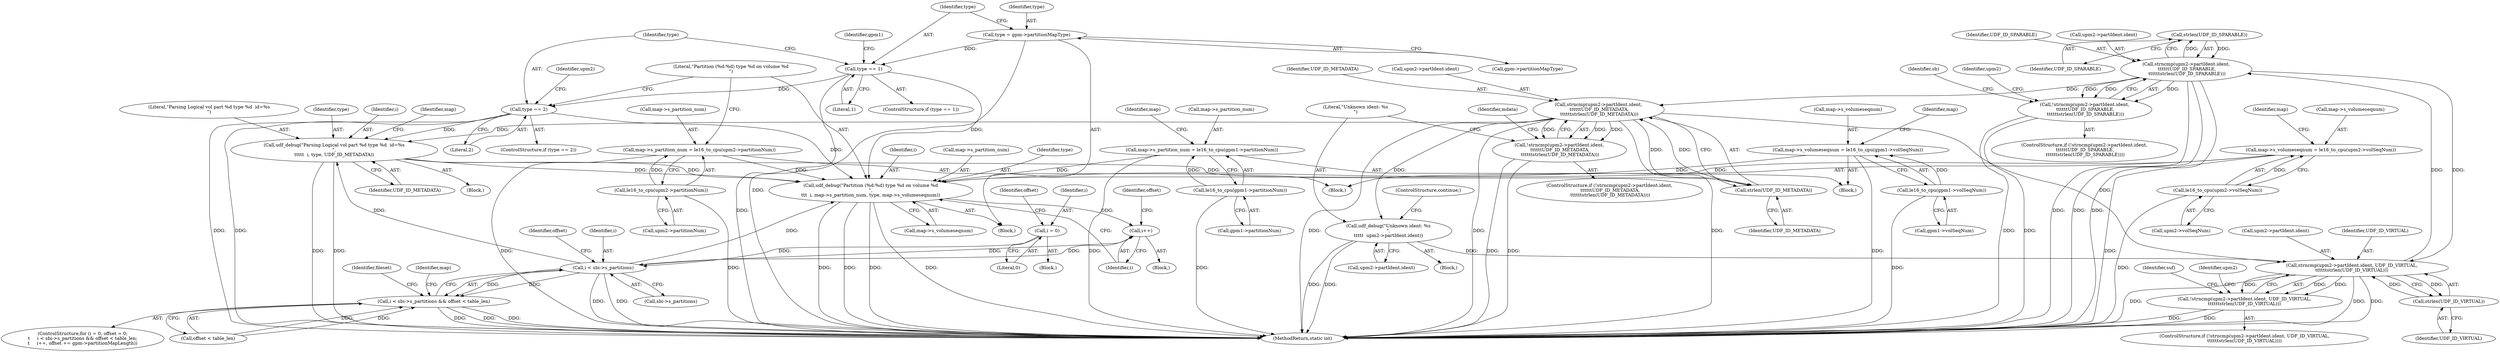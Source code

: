 digraph "0_linux_1df2ae31c724e57be9d7ac00d78db8a5dabdd050@API" {
"1000347" [label="(Call,strlen(UDF_ID_SPARABLE))"];
"1000340" [label="(Call,strncmp(upm2->partIdent.ident,\n \t\t\t\t\t\tUDF_ID_SPARABLE,\n \t\t\t\t\t\tstrlen(UDF_ID_SPARABLE)))"];
"1000287" [label="(Call,strncmp(upm2->partIdent.ident, UDF_ID_VIRTUAL,\n\t\t\t\t\t\tstrlen(UDF_ID_VIRTUAL)))"];
"1000363" [label="(Call,strncmp(upm2->partIdent.ident,\n \t\t\t\t\t\tUDF_ID_METADATA,\n \t\t\t\t\t\tstrlen(UDF_ID_METADATA)))"];
"1000370" [label="(Call,strlen(UDF_ID_METADATA))"];
"1000393" [label="(Call,udf_debug(\"Parsing Logical vol part %d type %d  id=%s\n\",\n\t\t\t\t\t  i, type, UDF_ID_METADATA))"];
"1000195" [label="(Call,i < sbi->s_partitions)"];
"1000188" [label="(Call,i = 0)"];
"1000204" [label="(Call,i++)"];
"1000534" [label="(Call,udf_debug(\"Partition (%d:%d) type %d on volume %d\n\",\n\t\t\t  i, map->s_partition_num, type, map->s_volumeseqnum))"];
"1000526" [label="(Call,map->s_partition_num = le16_to_cpu(upm2->partitionNum))"];
"1000530" [label="(Call,le16_to_cpu(upm2->partitionNum))"];
"1000260" [label="(Call,map->s_partition_num = le16_to_cpu(gpm1->partitionNum))"];
"1000264" [label="(Call,le16_to_cpu(gpm1->partitionNum))"];
"1000237" [label="(Call,type == 1)"];
"1000231" [label="(Call,type = gpm->partitionMapType)"];
"1000275" [label="(Call,type == 2)"];
"1000252" [label="(Call,map->s_volumeseqnum = le16_to_cpu(gpm1->volSeqNum))"];
"1000256" [label="(Call,le16_to_cpu(gpm1->volSeqNum))"];
"1000518" [label="(Call,map->s_volumeseqnum = le16_to_cpu(upm2->volSeqNum))"];
"1000522" [label="(Call,le16_to_cpu(upm2->volSeqNum))"];
"1000510" [label="(Call,udf_debug(\"Unknown ident: %s\n\",\n\t\t\t\t\t  upm2->partIdent.ident))"];
"1000294" [label="(Call,strlen(UDF_ID_VIRTUAL))"];
"1000347" [label="(Call,strlen(UDF_ID_SPARABLE))"];
"1000286" [label="(Call,!strncmp(upm2->partIdent.ident, UDF_ID_VIRTUAL,\n\t\t\t\t\t\tstrlen(UDF_ID_VIRTUAL)))"];
"1000339" [label="(Call,!strncmp(upm2->partIdent.ident,\n \t\t\t\t\t\tUDF_ID_SPARABLE,\n \t\t\t\t\t\tstrlen(UDF_ID_SPARABLE)))"];
"1000362" [label="(Call,!strncmp(upm2->partIdent.ident,\n \t\t\t\t\t\tUDF_ID_METADATA,\n \t\t\t\t\t\tstrlen(UDF_ID_METADATA)))"];
"1000194" [label="(Call,i < sbi->s_partitions && offset < table_len)"];
"1000205" [label="(Identifier,i)"];
"1000287" [label="(Call,strncmp(upm2->partIdent.ident, UDF_ID_VIRTUAL,\n\t\t\t\t\t\tstrlen(UDF_ID_VIRTUAL)))"];
"1000195" [label="(Call,i < sbi->s_partitions)"];
"1000369" [label="(Identifier,UDF_ID_METADATA)"];
"1000294" [label="(Call,strlen(UDF_ID_VIRTUAL))"];
"1000293" [label="(Identifier,UDF_ID_VIRTUAL)"];
"1000395" [label="(Identifier,i)"];
"1000346" [label="(Identifier,UDF_ID_SPARABLE)"];
"1000397" [label="(Identifier,UDF_ID_METADATA)"];
"1000509" [label="(Block,)"];
"1000240" [label="(Block,)"];
"1000536" [label="(Identifier,i)"];
"1000535" [label="(Literal,\"Partition (%d:%d) type %d on volume %d\n\")"];
"1000186" [label="(ControlStructure,for (i = 0, offset = 0;\n\t     i < sbi->s_partitions && offset < table_len;\n\t     i++, offset += gpm->partitionMapLength))"];
"1000276" [label="(Identifier,type)"];
"1000281" [label="(Identifier,upm2)"];
"1000204" [label="(Call,i++)"];
"1000295" [label="(Identifier,UDF_ID_VIRTUAL)"];
"1000363" [label="(Call,strncmp(upm2->partIdent.ident,\n \t\t\t\t\t\tUDF_ID_METADATA,\n \t\t\t\t\t\tstrlen(UDF_ID_METADATA)))"];
"1000207" [label="(Identifier,offset)"];
"1000375" [label="(Identifier,mdata)"];
"1000371" [label="(Identifier,UDF_ID_METADATA)"];
"1000190" [label="(Literal,0)"];
"1000512" [label="(Call,upm2->partIdent.ident)"];
"1000523" [label="(Call,upm2->volSeqNum)"];
"1000203" [label="(Block,)"];
"1000253" [label="(Call,map->s_volumeseqnum)"];
"1000361" [label="(ControlStructure,if (!strncmp(upm2->partIdent.ident,\n \t\t\t\t\t\tUDF_ID_METADATA,\n \t\t\t\t\t\tstrlen(UDF_ID_METADATA))))"];
"1000526" [label="(Call,map->s_partition_num = le16_to_cpu(upm2->partitionNum))"];
"1000236" [label="(ControlStructure,if (type == 1))"];
"1000527" [label="(Call,map->s_partition_num)"];
"1000211" [label="(Block,)"];
"1000366" [label="(Identifier,upm2)"];
"1000353" [label="(Identifier,sb)"];
"1000510" [label="(Call,udf_debug(\"Unknown ident: %s\n\",\n\t\t\t\t\t  upm2->partIdent.ident))"];
"1000187" [label="(Block,)"];
"1000517" [label="(ControlStructure,continue;)"];
"1000200" [label="(Call,offset < table_len)"];
"1000590" [label="(MethodReturn,static int)"];
"1000299" [label="(Identifier,suf)"];
"1000348" [label="(Identifier,UDF_ID_SPARABLE)"];
"1000285" [label="(ControlStructure,if (!strncmp(upm2->partIdent.ident, UDF_ID_VIRTUAL,\n\t\t\t\t\t\tstrlen(UDF_ID_VIRTUAL))))"];
"1000288" [label="(Call,upm2->partIdent.ident)"];
"1000232" [label="(Identifier,type)"];
"1000238" [label="(Identifier,type)"];
"1000341" [label="(Call,upm2->partIdent.ident)"];
"1000370" [label="(Call,strlen(UDF_ID_METADATA))"];
"1000393" [label="(Call,udf_debug(\"Parsing Logical vol part %d type %d  id=%s\n\",\n\t\t\t\t\t  i, type, UDF_ID_METADATA))"];
"1000194" [label="(Call,i < sbi->s_partitions && offset < table_len)"];
"1000400" [label="(Identifier,map)"];
"1000188" [label="(Call,i = 0)"];
"1000197" [label="(Call,sbi->s_partitions)"];
"1000339" [label="(Call,!strncmp(upm2->partIdent.ident,\n \t\t\t\t\t\tUDF_ID_SPARABLE,\n \t\t\t\t\t\tstrlen(UDF_ID_SPARABLE)))"];
"1000372" [label="(Block,)"];
"1000274" [label="(ControlStructure,if (type == 2))"];
"1000362" [label="(Call,!strncmp(upm2->partIdent.ident,\n \t\t\t\t\t\tUDF_ID_METADATA,\n \t\t\t\t\t\tstrlen(UDF_ID_METADATA)))"];
"1000518" [label="(Call,map->s_volumeseqnum = le16_to_cpu(upm2->volSeqNum))"];
"1000233" [label="(Call,gpm->partitionMapType)"];
"1000237" [label="(Call,type == 1)"];
"1000277" [label="(Literal,2)"];
"1000192" [label="(Identifier,offset)"];
"1000541" [label="(Call,map->s_volumeseqnum)"];
"1000257" [label="(Call,gpm1->volSeqNum)"];
"1000252" [label="(Call,map->s_volumeseqnum = le16_to_cpu(gpm1->volSeqNum))"];
"1000265" [label="(Call,gpm1->partitionNum)"];
"1000262" [label="(Identifier,map)"];
"1000243" [label="(Identifier,gpm1)"];
"1000530" [label="(Call,le16_to_cpu(upm2->partitionNum))"];
"1000231" [label="(Call,type = gpm->partitionMapType)"];
"1000343" [label="(Identifier,upm2)"];
"1000286" [label="(Call,!strncmp(upm2->partIdent.ident, UDF_ID_VIRTUAL,\n\t\t\t\t\t\tstrlen(UDF_ID_VIRTUAL)))"];
"1000338" [label="(ControlStructure,if (!strncmp(upm2->partIdent.ident,\n \t\t\t\t\t\tUDF_ID_SPARABLE,\n \t\t\t\t\t\tstrlen(UDF_ID_SPARABLE))))"];
"1000347" [label="(Call,strlen(UDF_ID_SPARABLE))"];
"1000214" [label="(Identifier,map)"];
"1000519" [label="(Call,map->s_volumeseqnum)"];
"1000531" [label="(Call,upm2->partitionNum)"];
"1000201" [label="(Identifier,offset)"];
"1000189" [label="(Identifier,i)"];
"1000260" [label="(Call,map->s_partition_num = le16_to_cpu(gpm1->partitionNum))"];
"1000261" [label="(Call,map->s_partition_num)"];
"1000528" [label="(Identifier,map)"];
"1000340" [label="(Call,strncmp(upm2->partIdent.ident,\n \t\t\t\t\t\tUDF_ID_SPARABLE,\n \t\t\t\t\t\tstrlen(UDF_ID_SPARABLE)))"];
"1000275" [label="(Call,type == 2)"];
"1000256" [label="(Call,le16_to_cpu(gpm1->volSeqNum))"];
"1000278" [label="(Block,)"];
"1000196" [label="(Identifier,i)"];
"1000394" [label="(Literal,\"Parsing Logical vol part %d type %d  id=%s\n\")"];
"1000364" [label="(Call,upm2->partIdent.ident)"];
"1000522" [label="(Call,le16_to_cpu(upm2->volSeqNum))"];
"1000270" [label="(Identifier,map)"];
"1000239" [label="(Literal,1)"];
"1000537" [label="(Call,map->s_partition_num)"];
"1000545" [label="(Identifier,fileset)"];
"1000534" [label="(Call,udf_debug(\"Partition (%d:%d) type %d on volume %d\n\",\n\t\t\t  i, map->s_partition_num, type, map->s_volumeseqnum))"];
"1000264" [label="(Call,le16_to_cpu(gpm1->partitionNum))"];
"1000396" [label="(Identifier,type)"];
"1000540" [label="(Identifier,type)"];
"1000511" [label="(Literal,\"Unknown ident: %s\n\")"];
"1000347" -> "1000340"  [label="AST: "];
"1000347" -> "1000348"  [label="CFG: "];
"1000348" -> "1000347"  [label="AST: "];
"1000340" -> "1000347"  [label="CFG: "];
"1000347" -> "1000340"  [label="DDG: "];
"1000340" -> "1000347"  [label="DDG: "];
"1000340" -> "1000339"  [label="AST: "];
"1000341" -> "1000340"  [label="AST: "];
"1000346" -> "1000340"  [label="AST: "];
"1000339" -> "1000340"  [label="CFG: "];
"1000340" -> "1000590"  [label="DDG: "];
"1000340" -> "1000590"  [label="DDG: "];
"1000340" -> "1000590"  [label="DDG: "];
"1000340" -> "1000287"  [label="DDG: "];
"1000340" -> "1000339"  [label="DDG: "];
"1000340" -> "1000339"  [label="DDG: "];
"1000340" -> "1000339"  [label="DDG: "];
"1000287" -> "1000340"  [label="DDG: "];
"1000340" -> "1000363"  [label="DDG: "];
"1000287" -> "1000286"  [label="AST: "];
"1000287" -> "1000294"  [label="CFG: "];
"1000288" -> "1000287"  [label="AST: "];
"1000293" -> "1000287"  [label="AST: "];
"1000294" -> "1000287"  [label="AST: "];
"1000286" -> "1000287"  [label="CFG: "];
"1000287" -> "1000590"  [label="DDG: "];
"1000287" -> "1000590"  [label="DDG: "];
"1000287" -> "1000590"  [label="DDG: "];
"1000287" -> "1000286"  [label="DDG: "];
"1000287" -> "1000286"  [label="DDG: "];
"1000287" -> "1000286"  [label="DDG: "];
"1000363" -> "1000287"  [label="DDG: "];
"1000510" -> "1000287"  [label="DDG: "];
"1000294" -> "1000287"  [label="DDG: "];
"1000287" -> "1000294"  [label="DDG: "];
"1000363" -> "1000362"  [label="AST: "];
"1000363" -> "1000370"  [label="CFG: "];
"1000364" -> "1000363"  [label="AST: "];
"1000369" -> "1000363"  [label="AST: "];
"1000370" -> "1000363"  [label="AST: "];
"1000362" -> "1000363"  [label="CFG: "];
"1000363" -> "1000590"  [label="DDG: "];
"1000363" -> "1000590"  [label="DDG: "];
"1000363" -> "1000590"  [label="DDG: "];
"1000363" -> "1000362"  [label="DDG: "];
"1000363" -> "1000362"  [label="DDG: "];
"1000363" -> "1000362"  [label="DDG: "];
"1000370" -> "1000363"  [label="DDG: "];
"1000363" -> "1000370"  [label="DDG: "];
"1000363" -> "1000393"  [label="DDG: "];
"1000363" -> "1000510"  [label="DDG: "];
"1000370" -> "1000371"  [label="CFG: "];
"1000371" -> "1000370"  [label="AST: "];
"1000393" -> "1000370"  [label="DDG: "];
"1000393" -> "1000372"  [label="AST: "];
"1000393" -> "1000397"  [label="CFG: "];
"1000394" -> "1000393"  [label="AST: "];
"1000395" -> "1000393"  [label="AST: "];
"1000396" -> "1000393"  [label="AST: "];
"1000397" -> "1000393"  [label="AST: "];
"1000400" -> "1000393"  [label="CFG: "];
"1000393" -> "1000590"  [label="DDG: "];
"1000393" -> "1000590"  [label="DDG: "];
"1000195" -> "1000393"  [label="DDG: "];
"1000275" -> "1000393"  [label="DDG: "];
"1000393" -> "1000534"  [label="DDG: "];
"1000393" -> "1000534"  [label="DDG: "];
"1000195" -> "1000194"  [label="AST: "];
"1000195" -> "1000197"  [label="CFG: "];
"1000196" -> "1000195"  [label="AST: "];
"1000197" -> "1000195"  [label="AST: "];
"1000201" -> "1000195"  [label="CFG: "];
"1000194" -> "1000195"  [label="CFG: "];
"1000195" -> "1000590"  [label="DDG: "];
"1000195" -> "1000590"  [label="DDG: "];
"1000195" -> "1000194"  [label="DDG: "];
"1000195" -> "1000194"  [label="DDG: "];
"1000188" -> "1000195"  [label="DDG: "];
"1000204" -> "1000195"  [label="DDG: "];
"1000195" -> "1000204"  [label="DDG: "];
"1000195" -> "1000534"  [label="DDG: "];
"1000188" -> "1000187"  [label="AST: "];
"1000188" -> "1000190"  [label="CFG: "];
"1000189" -> "1000188"  [label="AST: "];
"1000190" -> "1000188"  [label="AST: "];
"1000192" -> "1000188"  [label="CFG: "];
"1000204" -> "1000203"  [label="AST: "];
"1000204" -> "1000205"  [label="CFG: "];
"1000205" -> "1000204"  [label="AST: "];
"1000207" -> "1000204"  [label="CFG: "];
"1000534" -> "1000204"  [label="DDG: "];
"1000534" -> "1000211"  [label="AST: "];
"1000534" -> "1000541"  [label="CFG: "];
"1000535" -> "1000534"  [label="AST: "];
"1000536" -> "1000534"  [label="AST: "];
"1000537" -> "1000534"  [label="AST: "];
"1000540" -> "1000534"  [label="AST: "];
"1000541" -> "1000534"  [label="AST: "];
"1000205" -> "1000534"  [label="CFG: "];
"1000534" -> "1000590"  [label="DDG: "];
"1000534" -> "1000590"  [label="DDG: "];
"1000534" -> "1000590"  [label="DDG: "];
"1000534" -> "1000590"  [label="DDG: "];
"1000526" -> "1000534"  [label="DDG: "];
"1000260" -> "1000534"  [label="DDG: "];
"1000237" -> "1000534"  [label="DDG: "];
"1000275" -> "1000534"  [label="DDG: "];
"1000252" -> "1000534"  [label="DDG: "];
"1000518" -> "1000534"  [label="DDG: "];
"1000526" -> "1000278"  [label="AST: "];
"1000526" -> "1000530"  [label="CFG: "];
"1000527" -> "1000526"  [label="AST: "];
"1000530" -> "1000526"  [label="AST: "];
"1000535" -> "1000526"  [label="CFG: "];
"1000526" -> "1000590"  [label="DDG: "];
"1000530" -> "1000526"  [label="DDG: "];
"1000530" -> "1000531"  [label="CFG: "];
"1000531" -> "1000530"  [label="AST: "];
"1000530" -> "1000590"  [label="DDG: "];
"1000260" -> "1000240"  [label="AST: "];
"1000260" -> "1000264"  [label="CFG: "];
"1000261" -> "1000260"  [label="AST: "];
"1000264" -> "1000260"  [label="AST: "];
"1000270" -> "1000260"  [label="CFG: "];
"1000260" -> "1000590"  [label="DDG: "];
"1000264" -> "1000260"  [label="DDG: "];
"1000264" -> "1000265"  [label="CFG: "];
"1000265" -> "1000264"  [label="AST: "];
"1000264" -> "1000590"  [label="DDG: "];
"1000237" -> "1000236"  [label="AST: "];
"1000237" -> "1000239"  [label="CFG: "];
"1000238" -> "1000237"  [label="AST: "];
"1000239" -> "1000237"  [label="AST: "];
"1000243" -> "1000237"  [label="CFG: "];
"1000276" -> "1000237"  [label="CFG: "];
"1000237" -> "1000590"  [label="DDG: "];
"1000231" -> "1000237"  [label="DDG: "];
"1000237" -> "1000275"  [label="DDG: "];
"1000231" -> "1000211"  [label="AST: "];
"1000231" -> "1000233"  [label="CFG: "];
"1000232" -> "1000231"  [label="AST: "];
"1000233" -> "1000231"  [label="AST: "];
"1000238" -> "1000231"  [label="CFG: "];
"1000231" -> "1000590"  [label="DDG: "];
"1000275" -> "1000274"  [label="AST: "];
"1000275" -> "1000277"  [label="CFG: "];
"1000276" -> "1000275"  [label="AST: "];
"1000277" -> "1000275"  [label="AST: "];
"1000281" -> "1000275"  [label="CFG: "];
"1000535" -> "1000275"  [label="CFG: "];
"1000275" -> "1000590"  [label="DDG: "];
"1000275" -> "1000590"  [label="DDG: "];
"1000252" -> "1000240"  [label="AST: "];
"1000252" -> "1000256"  [label="CFG: "];
"1000253" -> "1000252"  [label="AST: "];
"1000256" -> "1000252"  [label="AST: "];
"1000262" -> "1000252"  [label="CFG: "];
"1000252" -> "1000590"  [label="DDG: "];
"1000256" -> "1000252"  [label="DDG: "];
"1000256" -> "1000257"  [label="CFG: "];
"1000257" -> "1000256"  [label="AST: "];
"1000256" -> "1000590"  [label="DDG: "];
"1000518" -> "1000278"  [label="AST: "];
"1000518" -> "1000522"  [label="CFG: "];
"1000519" -> "1000518"  [label="AST: "];
"1000522" -> "1000518"  [label="AST: "];
"1000528" -> "1000518"  [label="CFG: "];
"1000518" -> "1000590"  [label="DDG: "];
"1000522" -> "1000518"  [label="DDG: "];
"1000522" -> "1000523"  [label="CFG: "];
"1000523" -> "1000522"  [label="AST: "];
"1000522" -> "1000590"  [label="DDG: "];
"1000510" -> "1000509"  [label="AST: "];
"1000510" -> "1000512"  [label="CFG: "];
"1000511" -> "1000510"  [label="AST: "];
"1000512" -> "1000510"  [label="AST: "];
"1000517" -> "1000510"  [label="CFG: "];
"1000510" -> "1000590"  [label="DDG: "];
"1000510" -> "1000590"  [label="DDG: "];
"1000294" -> "1000295"  [label="CFG: "];
"1000295" -> "1000294"  [label="AST: "];
"1000286" -> "1000285"  [label="AST: "];
"1000299" -> "1000286"  [label="CFG: "];
"1000343" -> "1000286"  [label="CFG: "];
"1000286" -> "1000590"  [label="DDG: "];
"1000286" -> "1000590"  [label="DDG: "];
"1000339" -> "1000338"  [label="AST: "];
"1000353" -> "1000339"  [label="CFG: "];
"1000366" -> "1000339"  [label="CFG: "];
"1000339" -> "1000590"  [label="DDG: "];
"1000339" -> "1000590"  [label="DDG: "];
"1000362" -> "1000361"  [label="AST: "];
"1000375" -> "1000362"  [label="CFG: "];
"1000511" -> "1000362"  [label="CFG: "];
"1000362" -> "1000590"  [label="DDG: "];
"1000362" -> "1000590"  [label="DDG: "];
"1000194" -> "1000186"  [label="AST: "];
"1000194" -> "1000200"  [label="CFG: "];
"1000200" -> "1000194"  [label="AST: "];
"1000214" -> "1000194"  [label="CFG: "];
"1000545" -> "1000194"  [label="CFG: "];
"1000194" -> "1000590"  [label="DDG: "];
"1000194" -> "1000590"  [label="DDG: "];
"1000194" -> "1000590"  [label="DDG: "];
"1000200" -> "1000194"  [label="DDG: "];
"1000200" -> "1000194"  [label="DDG: "];
}
